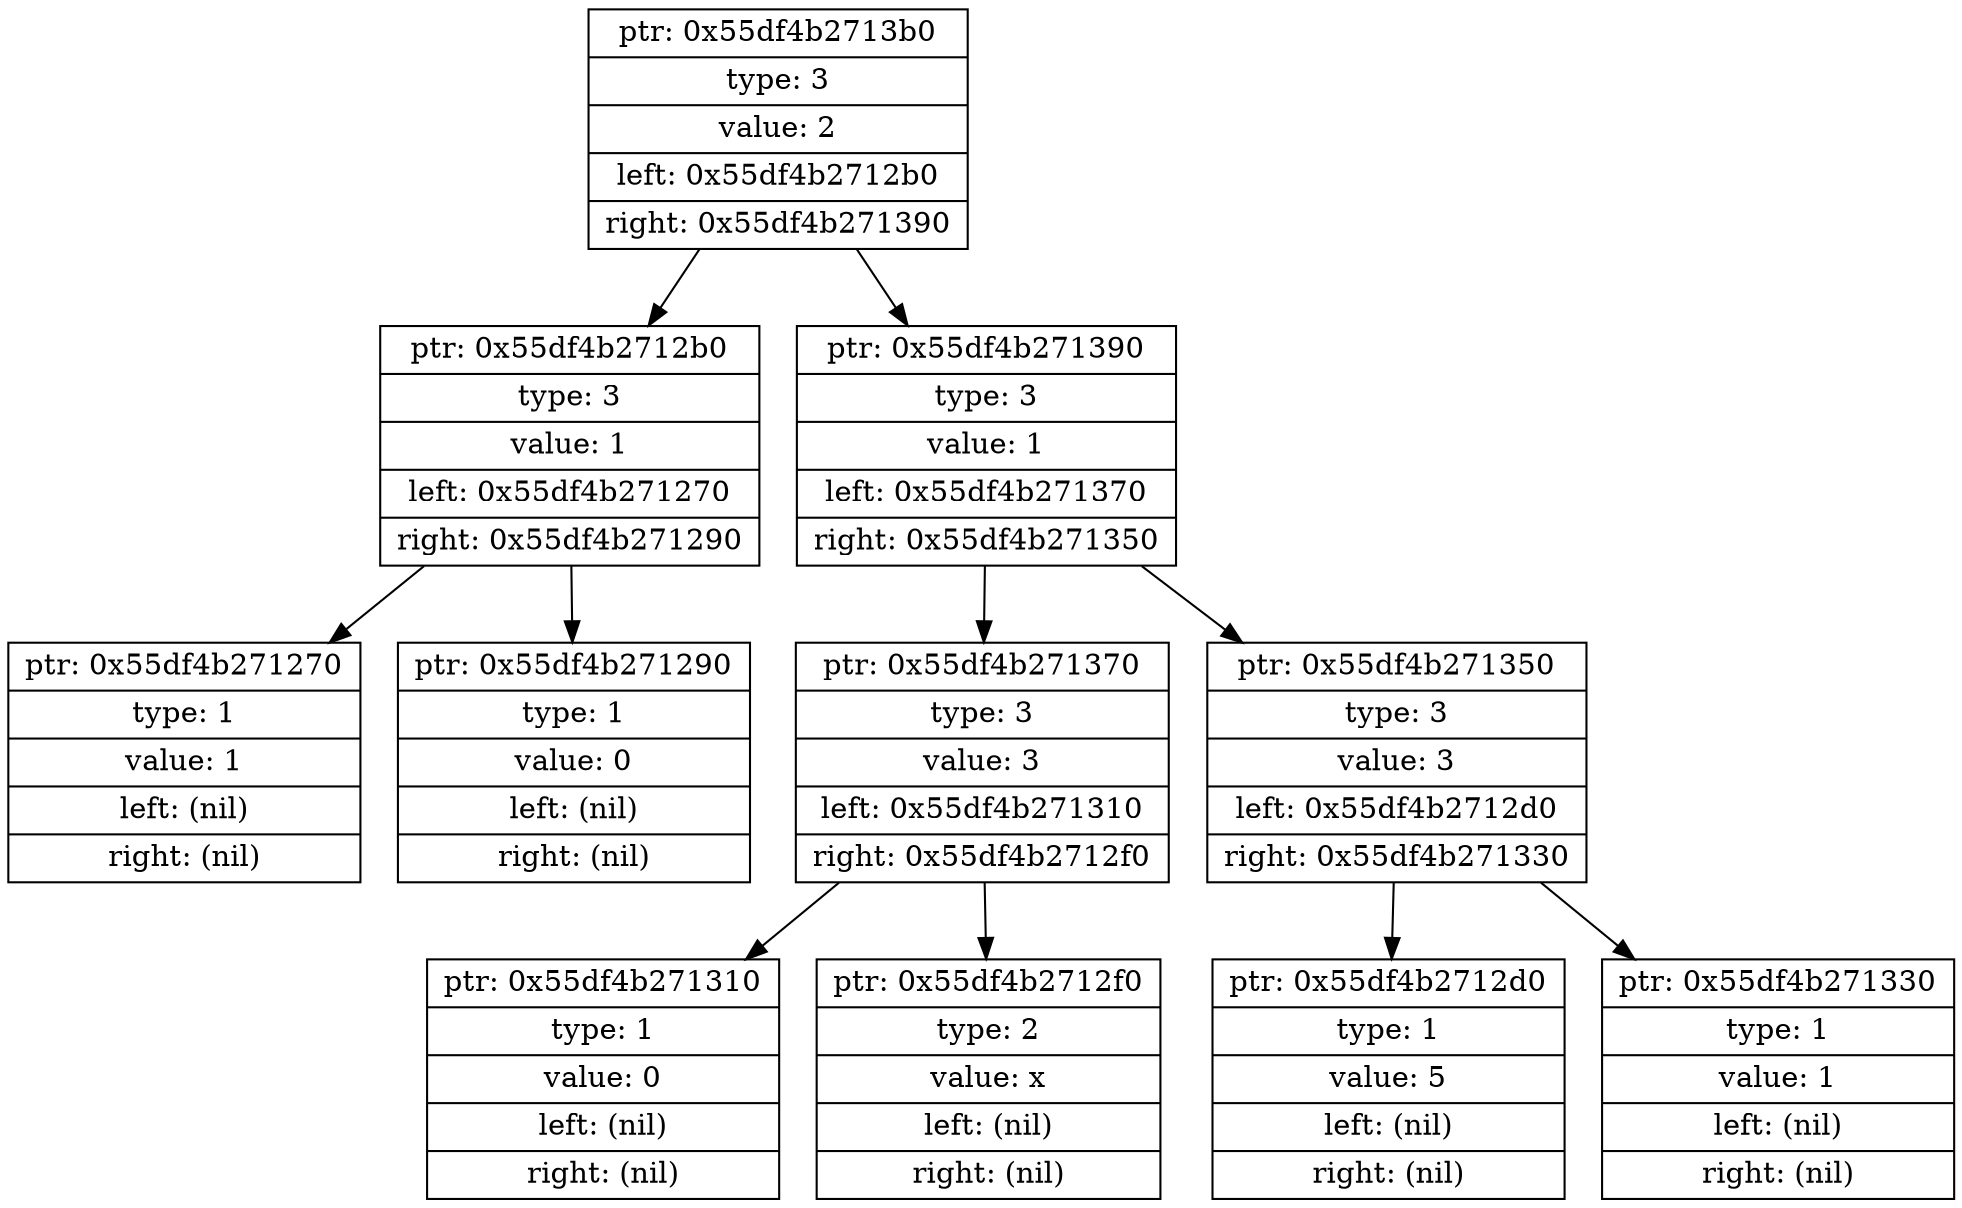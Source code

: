digraph dump {
 node [shape = record];
94417526920112 [shape = record, label = "{ptr: 0x55df4b2713b0|type: 3|value: 2|left: 0x55df4b2712b0|right: 0x55df4b271390}"];94417526920112 -> 94417526919856
94417526919856 [shape = record, label = "{ptr: 0x55df4b2712b0|type: 3|value: 1|left: 0x55df4b271270|right: 0x55df4b271290}"];94417526919856 -> 94417526919792
94417526919792 [shape = record, label = "{ptr: 0x55df4b271270|type: 1|value: 1|left: (nil)|right: (nil)}"];94417526919856 -> 94417526919824
94417526919824 [shape = record, label = "{ptr: 0x55df4b271290|type: 1|value: 0|left: (nil)|right: (nil)}"];94417526920112 -> 94417526920080
94417526920080 [shape = record, label = "{ptr: 0x55df4b271390|type: 3|value: 1|left: 0x55df4b271370|right: 0x55df4b271350}"];94417526920080 -> 94417526920048
94417526920048 [shape = record, label = "{ptr: 0x55df4b271370|type: 3|value: 3|left: 0x55df4b271310|right: 0x55df4b2712f0}"];94417526920048 -> 94417526919952
94417526919952 [shape = record, label = "{ptr: 0x55df4b271310|type: 1|value: 0|left: (nil)|right: (nil)}"];94417526920048 -> 94417526919920
94417526919920 [shape = record, label = "{ptr: 0x55df4b2712f0|type: 2|value: x|left: (nil)|right: (nil)}"];94417526920080 -> 94417526920016
94417526920016 [shape = record, label = "{ptr: 0x55df4b271350|type: 3|value: 3|left: 0x55df4b2712d0|right: 0x55df4b271330}"];94417526920016 -> 94417526919888
94417526919888 [shape = record, label = "{ptr: 0x55df4b2712d0|type: 1|value: 5|left: (nil)|right: (nil)}"];94417526920016 -> 94417526919984
94417526919984 [shape = record, label = "{ptr: 0x55df4b271330|type: 1|value: 1|left: (nil)|right: (nil)}"];}